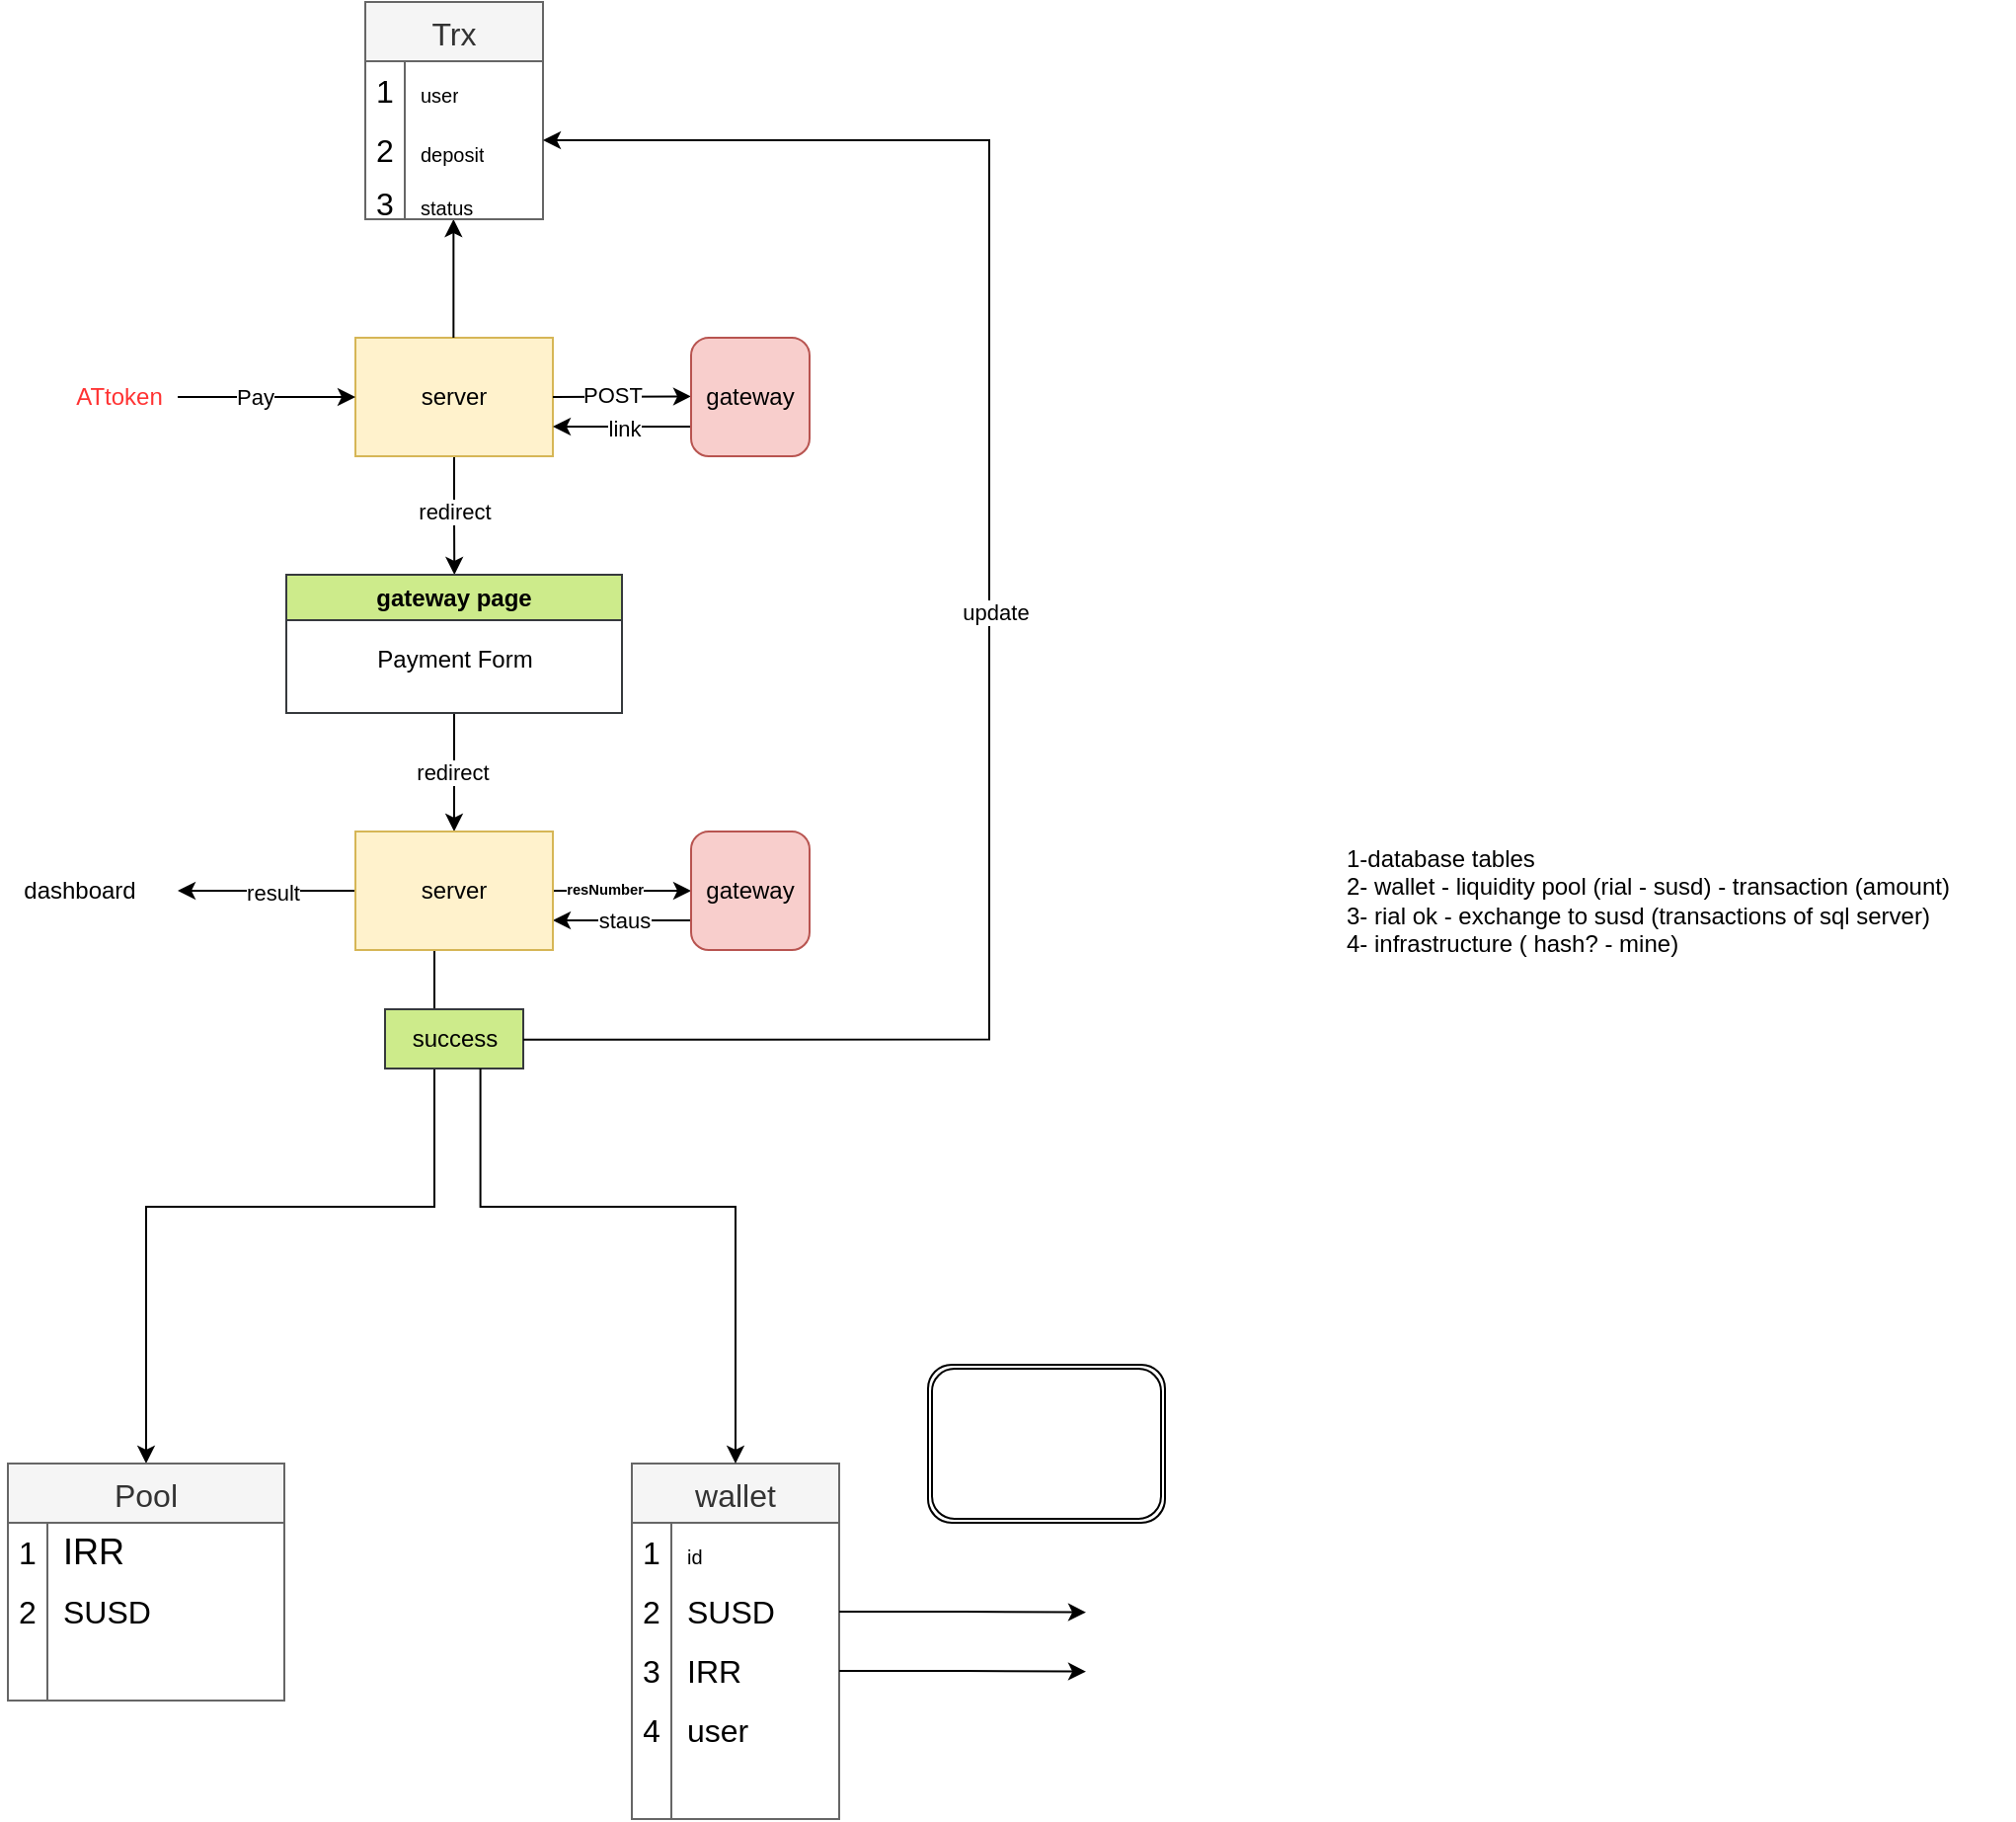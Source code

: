 <mxfile version="22.1.7" type="github">
  <diagram id="prtHgNgQTEPvFCAcTncT" name="Page-1">
    <mxGraphModel dx="1195" dy="663" grid="1" gridSize="10" guides="1" tooltips="1" connect="1" arrows="1" fold="1" page="1" pageScale="1" pageWidth="827" pageHeight="1169" math="0" shadow="0">
      <root>
        <mxCell id="0" />
        <mxCell id="1" parent="0" />
        <mxCell id="vsKsFeGfgmMe8g4C2Dkr-11" style="edgeStyle=orthogonalEdgeStyle;rounded=0;orthogonalLoop=1;jettySize=auto;html=1;exitX=0.5;exitY=1;exitDx=0;exitDy=0;" parent="1" source="vsKsFeGfgmMe8g4C2Dkr-1" edge="1">
          <mxGeometry relative="1" as="geometry">
            <mxPoint x="500.135" y="420" as="targetPoint" />
          </mxGeometry>
        </mxCell>
        <mxCell id="vsKsFeGfgmMe8g4C2Dkr-12" value="redirect" style="edgeLabel;html=1;align=center;verticalAlign=middle;resizable=0;points=[];" parent="vsKsFeGfgmMe8g4C2Dkr-11" vertex="1" connectable="0">
          <mxGeometry x="-0.09" relative="1" as="geometry">
            <mxPoint as="offset" />
          </mxGeometry>
        </mxCell>
        <mxCell id="vsKsFeGfgmMe8g4C2Dkr-1" value="server" style="rounded=0;whiteSpace=wrap;html=1;fillColor=#fff2cc;strokeColor=#d6b656;" parent="1" vertex="1">
          <mxGeometry x="450" y="300" width="100" height="60" as="geometry" />
        </mxCell>
        <mxCell id="vsKsFeGfgmMe8g4C2Dkr-2" value="" style="endArrow=classic;html=1;rounded=0;" parent="1" edge="1">
          <mxGeometry width="50" height="50" relative="1" as="geometry">
            <mxPoint x="360" y="330" as="sourcePoint" />
            <mxPoint x="450" y="330" as="targetPoint" />
          </mxGeometry>
        </mxCell>
        <mxCell id="vsKsFeGfgmMe8g4C2Dkr-3" value="Pay" style="edgeLabel;html=1;align=center;verticalAlign=middle;resizable=0;points=[];" parent="vsKsFeGfgmMe8g4C2Dkr-2" vertex="1" connectable="0">
          <mxGeometry x="-0.14" relative="1" as="geometry">
            <mxPoint as="offset" />
          </mxGeometry>
        </mxCell>
        <mxCell id="vsKsFeGfgmMe8g4C2Dkr-4" value="" style="endArrow=classic;html=1;rounded=0;exitX=1;exitY=0.5;exitDx=0;exitDy=0;" parent="1" source="vsKsFeGfgmMe8g4C2Dkr-1" edge="1">
          <mxGeometry width="50" height="50" relative="1" as="geometry">
            <mxPoint x="560" y="329.73" as="sourcePoint" />
            <mxPoint x="620" y="329.73" as="targetPoint" />
          </mxGeometry>
        </mxCell>
        <mxCell id="vsKsFeGfgmMe8g4C2Dkr-7" value="POST" style="edgeLabel;html=1;align=center;verticalAlign=middle;resizable=0;points=[];" parent="vsKsFeGfgmMe8g4C2Dkr-4" vertex="1" connectable="0">
          <mxGeometry x="-0.154" y="1" relative="1" as="geometry">
            <mxPoint as="offset" />
          </mxGeometry>
        </mxCell>
        <mxCell id="vsKsFeGfgmMe8g4C2Dkr-9" style="edgeStyle=orthogonalEdgeStyle;rounded=0;orthogonalLoop=1;jettySize=auto;html=1;exitX=0;exitY=0.75;exitDx=0;exitDy=0;entryX=1;entryY=0.75;entryDx=0;entryDy=0;" parent="1" source="vsKsFeGfgmMe8g4C2Dkr-8" target="vsKsFeGfgmMe8g4C2Dkr-1" edge="1">
          <mxGeometry relative="1" as="geometry" />
        </mxCell>
        <mxCell id="vsKsFeGfgmMe8g4C2Dkr-10" value="link" style="edgeLabel;html=1;align=center;verticalAlign=middle;resizable=0;points=[];" parent="vsKsFeGfgmMe8g4C2Dkr-9" vertex="1" connectable="0">
          <mxGeometry x="-0.015" y="1" relative="1" as="geometry">
            <mxPoint as="offset" />
          </mxGeometry>
        </mxCell>
        <mxCell id="vsKsFeGfgmMe8g4C2Dkr-8" value="gateway" style="rounded=1;whiteSpace=wrap;html=1;fillColor=#f8cecc;strokeColor=#b85450;" parent="1" vertex="1">
          <mxGeometry x="620" y="300" width="60" height="60" as="geometry" />
        </mxCell>
        <mxCell id="vsKsFeGfgmMe8g4C2Dkr-15" style="edgeStyle=orthogonalEdgeStyle;rounded=0;orthogonalLoop=1;jettySize=auto;html=1;exitX=0.5;exitY=1;exitDx=0;exitDy=0;" parent="1" source="vsKsFeGfgmMe8g4C2Dkr-13" edge="1">
          <mxGeometry relative="1" as="geometry">
            <mxPoint x="500" y="550" as="targetPoint" />
          </mxGeometry>
        </mxCell>
        <mxCell id="F74nqCtcRKgY1orrN0Y3-40" value="redirect" style="edgeLabel;html=1;align=center;verticalAlign=middle;resizable=0;points=[];" vertex="1" connectable="0" parent="vsKsFeGfgmMe8g4C2Dkr-15">
          <mxGeometry x="-0.024" y="-1" relative="1" as="geometry">
            <mxPoint as="offset" />
          </mxGeometry>
        </mxCell>
        <mxCell id="vsKsFeGfgmMe8g4C2Dkr-13" value="gateway page" style="swimlane;whiteSpace=wrap;html=1;fillColor=#cdeb8b;strokeColor=#36393d;" parent="1" vertex="1">
          <mxGeometry x="415" y="420" width="170" height="70" as="geometry" />
        </mxCell>
        <mxCell id="vsKsFeGfgmMe8g4C2Dkr-14" value="Payment Form" style="text;html=1;align=center;verticalAlign=middle;resizable=0;points=[];autosize=1;strokeColor=none;fillColor=none;" parent="1" vertex="1">
          <mxGeometry x="450" y="448" width="100" height="30" as="geometry" />
        </mxCell>
        <mxCell id="vsKsFeGfgmMe8g4C2Dkr-18" style="edgeStyle=orthogonalEdgeStyle;rounded=0;orthogonalLoop=1;jettySize=auto;html=1;entryX=0;entryY=0.5;entryDx=0;entryDy=0;" parent="1" source="vsKsFeGfgmMe8g4C2Dkr-17" target="vsKsFeGfgmMe8g4C2Dkr-19" edge="1">
          <mxGeometry relative="1" as="geometry">
            <mxPoint x="610" y="580" as="targetPoint" />
            <Array as="points" />
          </mxGeometry>
        </mxCell>
        <mxCell id="vsKsFeGfgmMe8g4C2Dkr-20" value="&lt;h6&gt;resNumber&lt;/h6&gt;" style="edgeLabel;html=1;align=center;verticalAlign=middle;resizable=0;points=[];" parent="vsKsFeGfgmMe8g4C2Dkr-18" vertex="1" connectable="0">
          <mxGeometry x="-0.254" relative="1" as="geometry">
            <mxPoint as="offset" />
          </mxGeometry>
        </mxCell>
        <mxCell id="vsKsFeGfgmMe8g4C2Dkr-21" style="edgeStyle=orthogonalEdgeStyle;rounded=0;orthogonalLoop=1;jettySize=auto;html=1;exitX=0;exitY=0.75;exitDx=0;exitDy=0;entryX=1;entryY=0.75;entryDx=0;entryDy=0;" parent="1" source="vsKsFeGfgmMe8g4C2Dkr-19" target="vsKsFeGfgmMe8g4C2Dkr-17" edge="1">
          <mxGeometry relative="1" as="geometry" />
        </mxCell>
        <mxCell id="vsKsFeGfgmMe8g4C2Dkr-22" value="staus" style="edgeLabel;html=1;align=center;verticalAlign=middle;resizable=0;points=[];" parent="vsKsFeGfgmMe8g4C2Dkr-21" vertex="1" connectable="0">
          <mxGeometry x="-0.015" relative="1" as="geometry">
            <mxPoint as="offset" />
          </mxGeometry>
        </mxCell>
        <mxCell id="vsKsFeGfgmMe8g4C2Dkr-23" style="edgeStyle=orthogonalEdgeStyle;rounded=0;orthogonalLoop=1;jettySize=auto;html=1;exitX=0;exitY=0.5;exitDx=0;exitDy=0;" parent="1" source="vsKsFeGfgmMe8g4C2Dkr-17" edge="1">
          <mxGeometry relative="1" as="geometry">
            <mxPoint x="360" y="580" as="targetPoint" />
          </mxGeometry>
        </mxCell>
        <mxCell id="vsKsFeGfgmMe8g4C2Dkr-24" value="result" style="edgeLabel;html=1;align=center;verticalAlign=middle;resizable=0;points=[];" parent="vsKsFeGfgmMe8g4C2Dkr-23" vertex="1" connectable="0">
          <mxGeometry x="-0.056" y="1" relative="1" as="geometry">
            <mxPoint as="offset" />
          </mxGeometry>
        </mxCell>
        <mxCell id="F74nqCtcRKgY1orrN0Y3-76" style="edgeStyle=orthogonalEdgeStyle;rounded=0;orthogonalLoop=1;jettySize=auto;html=1;exitX=0.5;exitY=1;exitDx=0;exitDy=0;entryX=0.5;entryY=0;entryDx=0;entryDy=0;" edge="1" parent="1" source="vsKsFeGfgmMe8g4C2Dkr-17" target="F74nqCtcRKgY1orrN0Y3-77">
          <mxGeometry relative="1" as="geometry">
            <mxPoint x="500" y="720" as="targetPoint" />
            <Array as="points">
              <mxPoint x="490" y="610" />
              <mxPoint x="490" y="740" />
              <mxPoint x="344" y="740" />
            </Array>
          </mxGeometry>
        </mxCell>
        <mxCell id="vsKsFeGfgmMe8g4C2Dkr-17" value="server" style="rounded=0;whiteSpace=wrap;html=1;fillColor=#fff2cc;strokeColor=#d6b656;" parent="1" vertex="1">
          <mxGeometry x="450" y="550" width="100" height="60" as="geometry" />
        </mxCell>
        <mxCell id="vsKsFeGfgmMe8g4C2Dkr-19" value="gateway" style="rounded=1;whiteSpace=wrap;html=1;fillColor=#f8cecc;strokeColor=#b85450;" parent="1" vertex="1">
          <mxGeometry x="620" y="550" width="60" height="60" as="geometry" />
        </mxCell>
        <mxCell id="F74nqCtcRKgY1orrN0Y3-12" value="" style="endArrow=classic;html=1;rounded=0;" edge="1" parent="1">
          <mxGeometry width="50" height="50" relative="1" as="geometry">
            <mxPoint x="499.68" y="300" as="sourcePoint" />
            <mxPoint x="499.68" y="240" as="targetPoint" />
          </mxGeometry>
        </mxCell>
        <mxCell id="F74nqCtcRKgY1orrN0Y3-13" value="wallet" style="shape=table;startSize=30;container=1;collapsible=0;childLayout=tableLayout;fixedRows=1;rowLines=0;fontStyle=0;strokeColor=#666666;fontSize=16;fillColor=#f5f5f5;fontColor=#333333;" vertex="1" parent="1">
          <mxGeometry x="590" y="870" width="105" height="180" as="geometry" />
        </mxCell>
        <mxCell id="F74nqCtcRKgY1orrN0Y3-14" value="" style="shape=tableRow;horizontal=0;startSize=0;swimlaneHead=0;swimlaneBody=0;top=0;left=0;bottom=0;right=0;collapsible=0;dropTarget=0;fillColor=none;points=[[0,0.5],[1,0.5]];portConstraint=eastwest;strokeColor=inherit;fontSize=16;" vertex="1" parent="F74nqCtcRKgY1orrN0Y3-13">
          <mxGeometry y="30" width="105" height="30" as="geometry" />
        </mxCell>
        <mxCell id="F74nqCtcRKgY1orrN0Y3-15" value="1" style="shape=partialRectangle;html=1;whiteSpace=wrap;connectable=0;fillColor=none;top=0;left=0;bottom=0;right=0;overflow=hidden;pointerEvents=1;strokeColor=inherit;fontSize=16;" vertex="1" parent="F74nqCtcRKgY1orrN0Y3-14">
          <mxGeometry width="20" height="30" as="geometry">
            <mxRectangle width="20" height="30" as="alternateBounds" />
          </mxGeometry>
        </mxCell>
        <mxCell id="F74nqCtcRKgY1orrN0Y3-16" value="&lt;span style=&quot;font-size: 10px;&quot;&gt;id&lt;/span&gt;" style="shape=partialRectangle;html=1;whiteSpace=wrap;connectable=0;fillColor=none;top=0;left=0;bottom=0;right=0;align=left;spacingLeft=6;overflow=hidden;strokeColor=inherit;fontSize=16;" vertex="1" parent="F74nqCtcRKgY1orrN0Y3-14">
          <mxGeometry x="20" width="85" height="30" as="geometry">
            <mxRectangle width="85" height="30" as="alternateBounds" />
          </mxGeometry>
        </mxCell>
        <mxCell id="F74nqCtcRKgY1orrN0Y3-17" value="" style="shape=tableRow;horizontal=0;startSize=0;swimlaneHead=0;swimlaneBody=0;top=0;left=0;bottom=0;right=0;collapsible=0;dropTarget=0;fillColor=none;points=[[0,0.5],[1,0.5]];portConstraint=eastwest;strokeColor=inherit;fontSize=16;" vertex="1" parent="F74nqCtcRKgY1orrN0Y3-13">
          <mxGeometry y="60" width="105" height="30" as="geometry" />
        </mxCell>
        <mxCell id="F74nqCtcRKgY1orrN0Y3-18" value="2" style="shape=partialRectangle;html=1;whiteSpace=wrap;connectable=0;fillColor=none;top=0;left=0;bottom=0;right=0;overflow=hidden;strokeColor=inherit;fontSize=16;" vertex="1" parent="F74nqCtcRKgY1orrN0Y3-17">
          <mxGeometry width="20" height="30" as="geometry">
            <mxRectangle width="20" height="30" as="alternateBounds" />
          </mxGeometry>
        </mxCell>
        <mxCell id="F74nqCtcRKgY1orrN0Y3-19" value="&lt;font size=&quot;3&quot;&gt;SUSD&lt;/font&gt;" style="shape=partialRectangle;html=1;whiteSpace=wrap;connectable=0;fillColor=none;top=0;left=0;bottom=0;right=0;align=left;spacingLeft=6;overflow=hidden;strokeColor=inherit;fontSize=16;" vertex="1" parent="F74nqCtcRKgY1orrN0Y3-17">
          <mxGeometry x="20" width="85" height="30" as="geometry">
            <mxRectangle width="85" height="30" as="alternateBounds" />
          </mxGeometry>
        </mxCell>
        <mxCell id="F74nqCtcRKgY1orrN0Y3-20" value="" style="shape=tableRow;horizontal=0;startSize=0;swimlaneHead=0;swimlaneBody=0;top=0;left=0;bottom=0;right=0;collapsible=0;dropTarget=0;fillColor=none;points=[[0,0.5],[1,0.5]];portConstraint=eastwest;strokeColor=inherit;fontSize=16;" vertex="1" parent="F74nqCtcRKgY1orrN0Y3-13">
          <mxGeometry y="90" width="105" height="30" as="geometry" />
        </mxCell>
        <mxCell id="F74nqCtcRKgY1orrN0Y3-21" value="3" style="shape=partialRectangle;html=1;whiteSpace=wrap;connectable=0;fillColor=none;top=0;left=0;bottom=0;right=0;overflow=hidden;strokeColor=inherit;fontSize=16;" vertex="1" parent="F74nqCtcRKgY1orrN0Y3-20">
          <mxGeometry width="20" height="30" as="geometry">
            <mxRectangle width="20" height="30" as="alternateBounds" />
          </mxGeometry>
        </mxCell>
        <mxCell id="F74nqCtcRKgY1orrN0Y3-22" value="IRR" style="shape=partialRectangle;html=1;whiteSpace=wrap;connectable=0;fillColor=none;top=0;left=0;bottom=0;right=0;align=left;spacingLeft=6;overflow=hidden;strokeColor=inherit;fontSize=16;" vertex="1" parent="F74nqCtcRKgY1orrN0Y3-20">
          <mxGeometry x="20" width="85" height="30" as="geometry">
            <mxRectangle width="85" height="30" as="alternateBounds" />
          </mxGeometry>
        </mxCell>
        <mxCell id="F74nqCtcRKgY1orrN0Y3-87" value="" style="shape=tableRow;horizontal=0;startSize=0;swimlaneHead=0;swimlaneBody=0;top=0;left=0;bottom=0;right=0;collapsible=0;dropTarget=0;fillColor=none;points=[[0,0.5],[1,0.5]];portConstraint=eastwest;strokeColor=inherit;fontSize=16;" vertex="1" parent="F74nqCtcRKgY1orrN0Y3-13">
          <mxGeometry y="120" width="105" height="30" as="geometry" />
        </mxCell>
        <mxCell id="F74nqCtcRKgY1orrN0Y3-88" value="4" style="shape=partialRectangle;html=1;whiteSpace=wrap;connectable=0;fillColor=none;top=0;left=0;bottom=0;right=0;overflow=hidden;strokeColor=inherit;fontSize=16;" vertex="1" parent="F74nqCtcRKgY1orrN0Y3-87">
          <mxGeometry width="20" height="30" as="geometry">
            <mxRectangle width="20" height="30" as="alternateBounds" />
          </mxGeometry>
        </mxCell>
        <mxCell id="F74nqCtcRKgY1orrN0Y3-89" value="user" style="shape=partialRectangle;html=1;whiteSpace=wrap;connectable=0;fillColor=none;top=0;left=0;bottom=0;right=0;align=left;spacingLeft=6;overflow=hidden;strokeColor=inherit;fontSize=16;" vertex="1" parent="F74nqCtcRKgY1orrN0Y3-87">
          <mxGeometry x="20" width="85" height="30" as="geometry">
            <mxRectangle width="85" height="30" as="alternateBounds" />
          </mxGeometry>
        </mxCell>
        <mxCell id="F74nqCtcRKgY1orrN0Y3-90" value="" style="shape=tableRow;horizontal=0;startSize=0;swimlaneHead=0;swimlaneBody=0;top=0;left=0;bottom=0;right=0;collapsible=0;dropTarget=0;fillColor=none;points=[[0,0.5],[1,0.5]];portConstraint=eastwest;strokeColor=inherit;fontSize=16;" vertex="1" parent="F74nqCtcRKgY1orrN0Y3-13">
          <mxGeometry y="150" width="105" height="30" as="geometry" />
        </mxCell>
        <mxCell id="F74nqCtcRKgY1orrN0Y3-91" value="" style="shape=partialRectangle;html=1;whiteSpace=wrap;connectable=0;fillColor=none;top=0;left=0;bottom=0;right=0;overflow=hidden;strokeColor=inherit;fontSize=16;" vertex="1" parent="F74nqCtcRKgY1orrN0Y3-90">
          <mxGeometry width="20" height="30" as="geometry">
            <mxRectangle width="20" height="30" as="alternateBounds" />
          </mxGeometry>
        </mxCell>
        <mxCell id="F74nqCtcRKgY1orrN0Y3-92" value="" style="shape=partialRectangle;html=1;whiteSpace=wrap;connectable=0;fillColor=none;top=0;left=0;bottom=0;right=0;align=left;spacingLeft=6;overflow=hidden;strokeColor=inherit;fontSize=16;" vertex="1" parent="F74nqCtcRKgY1orrN0Y3-90">
          <mxGeometry x="20" width="85" height="30" as="geometry">
            <mxRectangle width="85" height="30" as="alternateBounds" />
          </mxGeometry>
        </mxCell>
        <mxCell id="F74nqCtcRKgY1orrN0Y3-26" value="Trx" style="shape=table;startSize=30;container=1;collapsible=0;childLayout=tableLayout;fixedRows=1;rowLines=0;fontStyle=0;strokeColor=#666666;fontSize=16;fillColor=#f5f5f5;fontColor=#333333;" vertex="1" parent="1">
          <mxGeometry x="455" y="130" width="90" height="110" as="geometry" />
        </mxCell>
        <mxCell id="F74nqCtcRKgY1orrN0Y3-27" value="" style="shape=tableRow;horizontal=0;startSize=0;swimlaneHead=0;swimlaneBody=0;top=0;left=0;bottom=0;right=0;collapsible=0;dropTarget=0;fillColor=none;points=[[0,0.5],[1,0.5]];portConstraint=eastwest;strokeColor=inherit;fontSize=16;" vertex="1" parent="F74nqCtcRKgY1orrN0Y3-26">
          <mxGeometry y="30" width="90" height="30" as="geometry" />
        </mxCell>
        <mxCell id="F74nqCtcRKgY1orrN0Y3-28" value="1" style="shape=partialRectangle;html=1;whiteSpace=wrap;connectable=0;fillColor=none;top=0;left=0;bottom=0;right=0;overflow=hidden;pointerEvents=1;strokeColor=inherit;fontSize=16;" vertex="1" parent="F74nqCtcRKgY1orrN0Y3-27">
          <mxGeometry width="20" height="30" as="geometry">
            <mxRectangle width="20" height="30" as="alternateBounds" />
          </mxGeometry>
        </mxCell>
        <mxCell id="F74nqCtcRKgY1orrN0Y3-29" value="&lt;font style=&quot;font-size: 10px;&quot;&gt;user&lt;/font&gt;" style="shape=partialRectangle;html=1;whiteSpace=wrap;connectable=0;fillColor=none;top=0;left=0;bottom=0;right=0;align=left;spacingLeft=6;overflow=hidden;strokeColor=inherit;fontSize=16;" vertex="1" parent="F74nqCtcRKgY1orrN0Y3-27">
          <mxGeometry x="20" width="70" height="30" as="geometry">
            <mxRectangle width="70" height="30" as="alternateBounds" />
          </mxGeometry>
        </mxCell>
        <mxCell id="F74nqCtcRKgY1orrN0Y3-30" value="" style="shape=tableRow;horizontal=0;startSize=0;swimlaneHead=0;swimlaneBody=0;top=0;left=0;bottom=0;right=0;collapsible=0;dropTarget=0;fillColor=none;points=[[0,0.5],[1,0.5]];portConstraint=eastwest;strokeColor=inherit;fontSize=16;" vertex="1" parent="F74nqCtcRKgY1orrN0Y3-26">
          <mxGeometry y="60" width="90" height="30" as="geometry" />
        </mxCell>
        <mxCell id="F74nqCtcRKgY1orrN0Y3-31" value="2" style="shape=partialRectangle;html=1;whiteSpace=wrap;connectable=0;fillColor=none;top=0;left=0;bottom=0;right=0;overflow=hidden;strokeColor=inherit;fontSize=16;" vertex="1" parent="F74nqCtcRKgY1orrN0Y3-30">
          <mxGeometry width="20" height="30" as="geometry">
            <mxRectangle width="20" height="30" as="alternateBounds" />
          </mxGeometry>
        </mxCell>
        <mxCell id="F74nqCtcRKgY1orrN0Y3-32" value="&lt;font style=&quot;font-size: 10px;&quot;&gt;depo&lt;font style=&quot;&quot;&gt;sit&lt;/font&gt;&lt;/font&gt;" style="shape=partialRectangle;html=1;whiteSpace=wrap;connectable=0;fillColor=none;top=0;left=0;bottom=0;right=0;align=left;spacingLeft=6;overflow=hidden;strokeColor=inherit;fontSize=16;" vertex="1" parent="F74nqCtcRKgY1orrN0Y3-30">
          <mxGeometry x="20" width="70" height="30" as="geometry">
            <mxRectangle width="70" height="30" as="alternateBounds" />
          </mxGeometry>
        </mxCell>
        <mxCell id="F74nqCtcRKgY1orrN0Y3-33" value="" style="shape=tableRow;horizontal=0;startSize=0;swimlaneHead=0;swimlaneBody=0;top=0;left=0;bottom=0;right=0;collapsible=0;dropTarget=0;fillColor=none;points=[[0,0.5],[1,0.5]];portConstraint=eastwest;strokeColor=inherit;fontSize=16;" vertex="1" parent="F74nqCtcRKgY1orrN0Y3-26">
          <mxGeometry y="90" width="90" height="20" as="geometry" />
        </mxCell>
        <mxCell id="F74nqCtcRKgY1orrN0Y3-34" value="3" style="shape=partialRectangle;html=1;whiteSpace=wrap;connectable=0;fillColor=none;top=0;left=0;bottom=0;right=0;overflow=hidden;strokeColor=inherit;fontSize=16;" vertex="1" parent="F74nqCtcRKgY1orrN0Y3-33">
          <mxGeometry width="20" height="20" as="geometry">
            <mxRectangle width="20" height="20" as="alternateBounds" />
          </mxGeometry>
        </mxCell>
        <mxCell id="F74nqCtcRKgY1orrN0Y3-35" value="&lt;font style=&quot;font-size: 10px;&quot;&gt;status&lt;/font&gt;" style="shape=partialRectangle;html=1;whiteSpace=wrap;connectable=0;fillColor=none;top=0;left=0;bottom=0;right=0;align=left;spacingLeft=6;overflow=hidden;strokeColor=inherit;fontSize=16;" vertex="1" parent="F74nqCtcRKgY1orrN0Y3-33">
          <mxGeometry x="20" width="70" height="20" as="geometry">
            <mxRectangle width="70" height="20" as="alternateBounds" />
          </mxGeometry>
        </mxCell>
        <mxCell id="F74nqCtcRKgY1orrN0Y3-36" value="success" style="text;html=1;align=center;verticalAlign=middle;resizable=0;points=[];autosize=1;strokeColor=#36393d;fillColor=#cdeb8b;" vertex="1" parent="1">
          <mxGeometry x="465" y="640" width="70" height="30" as="geometry" />
        </mxCell>
        <mxCell id="F74nqCtcRKgY1orrN0Y3-37" value="&lt;font color=&quot;#ff3333&quot;&gt;ATtoken&lt;/font&gt;" style="text;html=1;align=center;verticalAlign=middle;resizable=0;points=[];autosize=1;strokeColor=none;fillColor=none;" vertex="1" parent="1">
          <mxGeometry x="295" y="315" width="70" height="30" as="geometry" />
        </mxCell>
        <mxCell id="F74nqCtcRKgY1orrN0Y3-38" value="dashboard&lt;br&gt;" style="text;html=1;align=center;verticalAlign=middle;resizable=0;points=[];autosize=1;strokeColor=none;fillColor=none;" vertex="1" parent="1">
          <mxGeometry x="270" y="565" width="80" height="30" as="geometry" />
        </mxCell>
        <mxCell id="F74nqCtcRKgY1orrN0Y3-42" value="1-database tables&#xa;2- wallet - liquidity pool (rial - susd) - transaction (amount)&#xa;3- rial ok - exchange to susd (transactions of sql server)&#xa;4- infrastructure ( hash? - mine)" style="text;whiteSpace=wrap;html=1;" vertex="1" parent="1">
          <mxGeometry x="950" y="550" width="340" height="80" as="geometry" />
        </mxCell>
        <mxCell id="F74nqCtcRKgY1orrN0Y3-77" value="Pool" style="shape=table;startSize=30;container=1;collapsible=0;childLayout=tableLayout;fixedRows=1;rowLines=0;fontStyle=0;strokeColor=#666666;fontSize=16;fillColor=#f5f5f5;fontColor=#333333;" vertex="1" parent="1">
          <mxGeometry x="274" y="870" width="140" height="120" as="geometry" />
        </mxCell>
        <mxCell id="F74nqCtcRKgY1orrN0Y3-78" value="" style="shape=tableRow;horizontal=0;startSize=0;swimlaneHead=0;swimlaneBody=0;top=0;left=0;bottom=0;right=0;collapsible=0;dropTarget=0;fillColor=none;points=[[0,0.5],[1,0.5]];portConstraint=eastwest;strokeColor=inherit;fontSize=16;" vertex="1" parent="F74nqCtcRKgY1orrN0Y3-77">
          <mxGeometry y="30" width="140" height="30" as="geometry" />
        </mxCell>
        <mxCell id="F74nqCtcRKgY1orrN0Y3-79" value="1" style="shape=partialRectangle;html=1;whiteSpace=wrap;connectable=0;fillColor=none;top=0;left=0;bottom=0;right=0;overflow=hidden;pointerEvents=1;strokeColor=inherit;fontSize=16;" vertex="1" parent="F74nqCtcRKgY1orrN0Y3-78">
          <mxGeometry width="20" height="30" as="geometry">
            <mxRectangle width="20" height="30" as="alternateBounds" />
          </mxGeometry>
        </mxCell>
        <mxCell id="F74nqCtcRKgY1orrN0Y3-80" value="&lt;font style=&quot;font-size: 18px;&quot;&gt;IRR&lt;/font&gt;" style="shape=partialRectangle;html=1;whiteSpace=wrap;connectable=0;fillColor=none;top=0;left=0;bottom=0;right=0;align=left;spacingLeft=6;overflow=hidden;strokeColor=inherit;fontSize=16;" vertex="1" parent="F74nqCtcRKgY1orrN0Y3-78">
          <mxGeometry x="20" width="120" height="30" as="geometry">
            <mxRectangle width="120" height="30" as="alternateBounds" />
          </mxGeometry>
        </mxCell>
        <mxCell id="F74nqCtcRKgY1orrN0Y3-81" value="" style="shape=tableRow;horizontal=0;startSize=0;swimlaneHead=0;swimlaneBody=0;top=0;left=0;bottom=0;right=0;collapsible=0;dropTarget=0;fillColor=none;points=[[0,0.5],[1,0.5]];portConstraint=eastwest;strokeColor=inherit;fontSize=16;" vertex="1" parent="F74nqCtcRKgY1orrN0Y3-77">
          <mxGeometry y="60" width="140" height="30" as="geometry" />
        </mxCell>
        <mxCell id="F74nqCtcRKgY1orrN0Y3-82" value="2" style="shape=partialRectangle;html=1;whiteSpace=wrap;connectable=0;fillColor=none;top=0;left=0;bottom=0;right=0;overflow=hidden;strokeColor=inherit;fontSize=16;" vertex="1" parent="F74nqCtcRKgY1orrN0Y3-81">
          <mxGeometry width="20" height="30" as="geometry">
            <mxRectangle width="20" height="30" as="alternateBounds" />
          </mxGeometry>
        </mxCell>
        <mxCell id="F74nqCtcRKgY1orrN0Y3-83" value="SUSD" style="shape=partialRectangle;html=1;whiteSpace=wrap;connectable=0;fillColor=none;top=0;left=0;bottom=0;right=0;align=left;spacingLeft=6;overflow=hidden;strokeColor=inherit;fontSize=16;" vertex="1" parent="F74nqCtcRKgY1orrN0Y3-81">
          <mxGeometry x="20" width="120" height="30" as="geometry">
            <mxRectangle width="120" height="30" as="alternateBounds" />
          </mxGeometry>
        </mxCell>
        <mxCell id="F74nqCtcRKgY1orrN0Y3-84" value="" style="shape=tableRow;horizontal=0;startSize=0;swimlaneHead=0;swimlaneBody=0;top=0;left=0;bottom=0;right=0;collapsible=0;dropTarget=0;fillColor=none;points=[[0,0.5],[1,0.5]];portConstraint=eastwest;strokeColor=inherit;fontSize=16;" vertex="1" parent="F74nqCtcRKgY1orrN0Y3-77">
          <mxGeometry y="90" width="140" height="30" as="geometry" />
        </mxCell>
        <mxCell id="F74nqCtcRKgY1orrN0Y3-85" value="" style="shape=partialRectangle;html=1;whiteSpace=wrap;connectable=0;fillColor=none;top=0;left=0;bottom=0;right=0;overflow=hidden;strokeColor=inherit;fontSize=16;" vertex="1" parent="F74nqCtcRKgY1orrN0Y3-84">
          <mxGeometry width="20" height="30" as="geometry">
            <mxRectangle width="20" height="30" as="alternateBounds" />
          </mxGeometry>
        </mxCell>
        <mxCell id="F74nqCtcRKgY1orrN0Y3-86" value="" style="shape=partialRectangle;html=1;whiteSpace=wrap;connectable=0;fillColor=none;top=0;left=0;bottom=0;right=0;align=left;spacingLeft=6;overflow=hidden;strokeColor=inherit;fontSize=16;" vertex="1" parent="F74nqCtcRKgY1orrN0Y3-84">
          <mxGeometry x="20" width="120" height="30" as="geometry">
            <mxRectangle width="120" height="30" as="alternateBounds" />
          </mxGeometry>
        </mxCell>
        <mxCell id="F74nqCtcRKgY1orrN0Y3-94" style="edgeStyle=orthogonalEdgeStyle;rounded=0;orthogonalLoop=1;jettySize=auto;html=1;exitX=1;exitY=0.5;exitDx=0;exitDy=0;entryX=1;entryY=0.678;entryDx=0;entryDy=0;entryPerimeter=0;" edge="1" parent="1">
          <mxGeometry relative="1" as="geometry">
            <mxPoint x="545" y="200" as="targetPoint" />
            <mxPoint x="535" y="655.34" as="sourcePoint" />
            <Array as="points">
              <mxPoint x="771" y="655" />
              <mxPoint x="771" y="200" />
            </Array>
          </mxGeometry>
        </mxCell>
        <mxCell id="F74nqCtcRKgY1orrN0Y3-96" value="update" style="edgeLabel;html=1;align=center;verticalAlign=middle;resizable=0;points=[];" vertex="1" connectable="0" parent="F74nqCtcRKgY1orrN0Y3-94">
          <mxGeometry x="-0.012" y="-3" relative="1" as="geometry">
            <mxPoint as="offset" />
          </mxGeometry>
        </mxCell>
        <mxCell id="F74nqCtcRKgY1orrN0Y3-98" style="edgeStyle=orthogonalEdgeStyle;rounded=0;orthogonalLoop=1;jettySize=auto;html=1;exitX=0.69;exitY=1.15;exitDx=0;exitDy=0;exitPerimeter=0;entryX=0.5;entryY=0;entryDx=0;entryDy=0;" edge="1" parent="1" target="F74nqCtcRKgY1orrN0Y3-13">
          <mxGeometry relative="1" as="geometry">
            <mxPoint x="513.3" y="670" as="sourcePoint" />
            <mxPoint x="643" y="730" as="targetPoint" />
            <Array as="points">
              <mxPoint x="513" y="740" />
              <mxPoint x="643" y="740" />
            </Array>
          </mxGeometry>
        </mxCell>
        <mxCell id="F74nqCtcRKgY1orrN0Y3-100" style="edgeStyle=orthogonalEdgeStyle;rounded=0;orthogonalLoop=1;jettySize=auto;html=1;exitX=1;exitY=0.5;exitDx=0;exitDy=0;" edge="1" parent="1" source="F74nqCtcRKgY1orrN0Y3-20">
          <mxGeometry relative="1" as="geometry">
            <mxPoint x="820" y="975.333" as="targetPoint" />
          </mxGeometry>
        </mxCell>
        <mxCell id="F74nqCtcRKgY1orrN0Y3-101" style="edgeStyle=orthogonalEdgeStyle;rounded=0;orthogonalLoop=1;jettySize=auto;html=1;exitX=1;exitY=0.5;exitDx=0;exitDy=0;" edge="1" parent="1" source="F74nqCtcRKgY1orrN0Y3-17">
          <mxGeometry relative="1" as="geometry">
            <mxPoint x="820" y="945.333" as="targetPoint" />
          </mxGeometry>
        </mxCell>
        <mxCell id="F74nqCtcRKgY1orrN0Y3-102" value="" style="shape=ext;double=1;rounded=1;whiteSpace=wrap;html=1;" vertex="1" parent="1">
          <mxGeometry x="740" y="820" width="120" height="80" as="geometry" />
        </mxCell>
      </root>
    </mxGraphModel>
  </diagram>
</mxfile>
